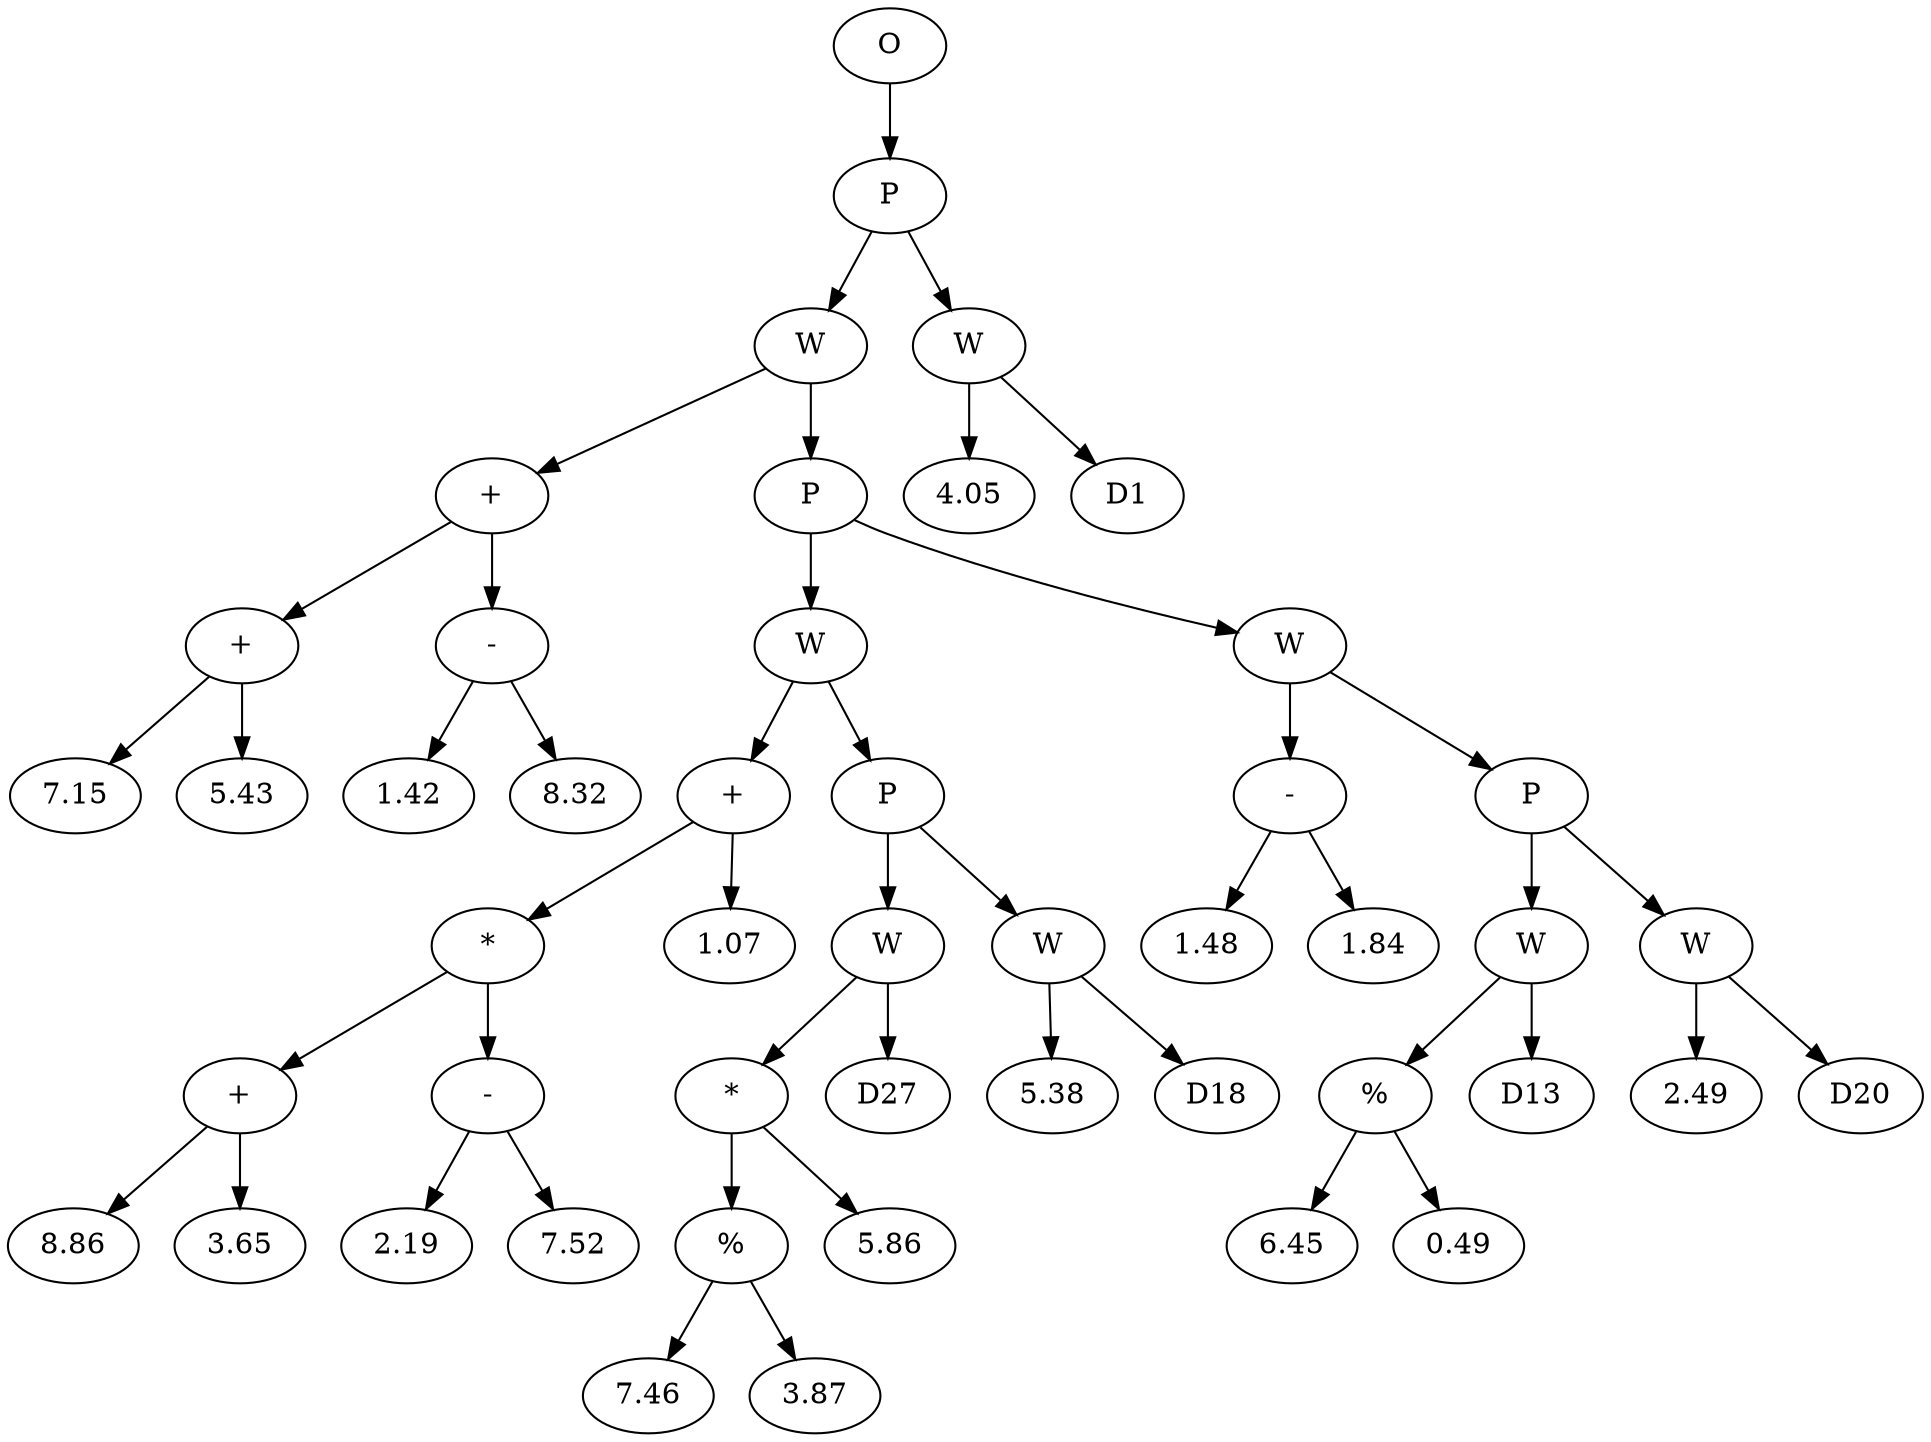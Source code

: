 // Tree
digraph {
	5577820 [label=O]
	5577821 [label=P]
	5577820 -> 5577821
	5577822 [label=W]
	5577821 -> 5577822
	5577823 [label="+"]
	5577822 -> 5577823
	5577824 [label="+"]
	5577823 -> 5577824
	5577825 [label=7.15]
	5577824 -> 5577825
	5577826 [label=5.43]
	5577824 -> 5577826
	5577827 [label="-"]
	5577823 -> 5577827
	5577828 [label=1.42]
	5577827 -> 5577828
	5577829 [label=8.32]
	5577827 -> 5577829
	5577830 [label=P]
	5577822 -> 5577830
	5577831 [label=W]
	5577830 -> 5577831
	5577832 [label="+"]
	5577831 -> 5577832
	5577833 [label="*"]
	5577832 -> 5577833
	5577834 [label="+"]
	5577833 -> 5577834
	5577835 [label=8.86]
	5577834 -> 5577835
	5577836 [label=3.65]
	5577834 -> 5577836
	5577837 [label="-"]
	5577833 -> 5577837
	5577838 [label=2.19]
	5577837 -> 5577838
	5577839 [label=7.52]
	5577837 -> 5577839
	5577840 [label=1.07]
	5577832 -> 5577840
	5577841 [label=P]
	5577831 -> 5577841
	5577842 [label=W]
	5577841 -> 5577842
	5577843 [label="*"]
	5577842 -> 5577843
	5577844 [label="%"]
	5577843 -> 5577844
	5577845 [label=7.46]
	5577844 -> 5577845
	5577846 [label=3.87]
	5577844 -> 5577846
	5577847 [label=5.86]
	5577843 -> 5577847
	5577848 [label=D27]
	5577842 -> 5577848
	5577849 [label=W]
	5577841 -> 5577849
	5577850 [label=5.38]
	5577849 -> 5577850
	5577851 [label=D18]
	5577849 -> 5577851
	5577852 [label=W]
	5577830 -> 5577852
	5577853 [label="-"]
	5577852 -> 5577853
	5577854 [label=1.48]
	5577853 -> 5577854
	5577855 [label=1.84]
	5577853 -> 5577855
	5577856 [label=P]
	5577852 -> 5577856
	5577857 [label=W]
	5577856 -> 5577857
	5577858 [label="%"]
	5577857 -> 5577858
	5577859 [label=6.45]
	5577858 -> 5577859
	5577860 [label=0.49]
	5577858 -> 5577860
	5577861 [label=D13]
	5577857 -> 5577861
	5577862 [label=W]
	5577856 -> 5577862
	5577863 [label=2.49]
	5577862 -> 5577863
	5577864 [label=D20]
	5577862 -> 5577864
	5577865 [label=W]
	5577821 -> 5577865
	5577866 [label=4.05]
	5577865 -> 5577866
	5577867 [label=D1]
	5577865 -> 5577867
}
